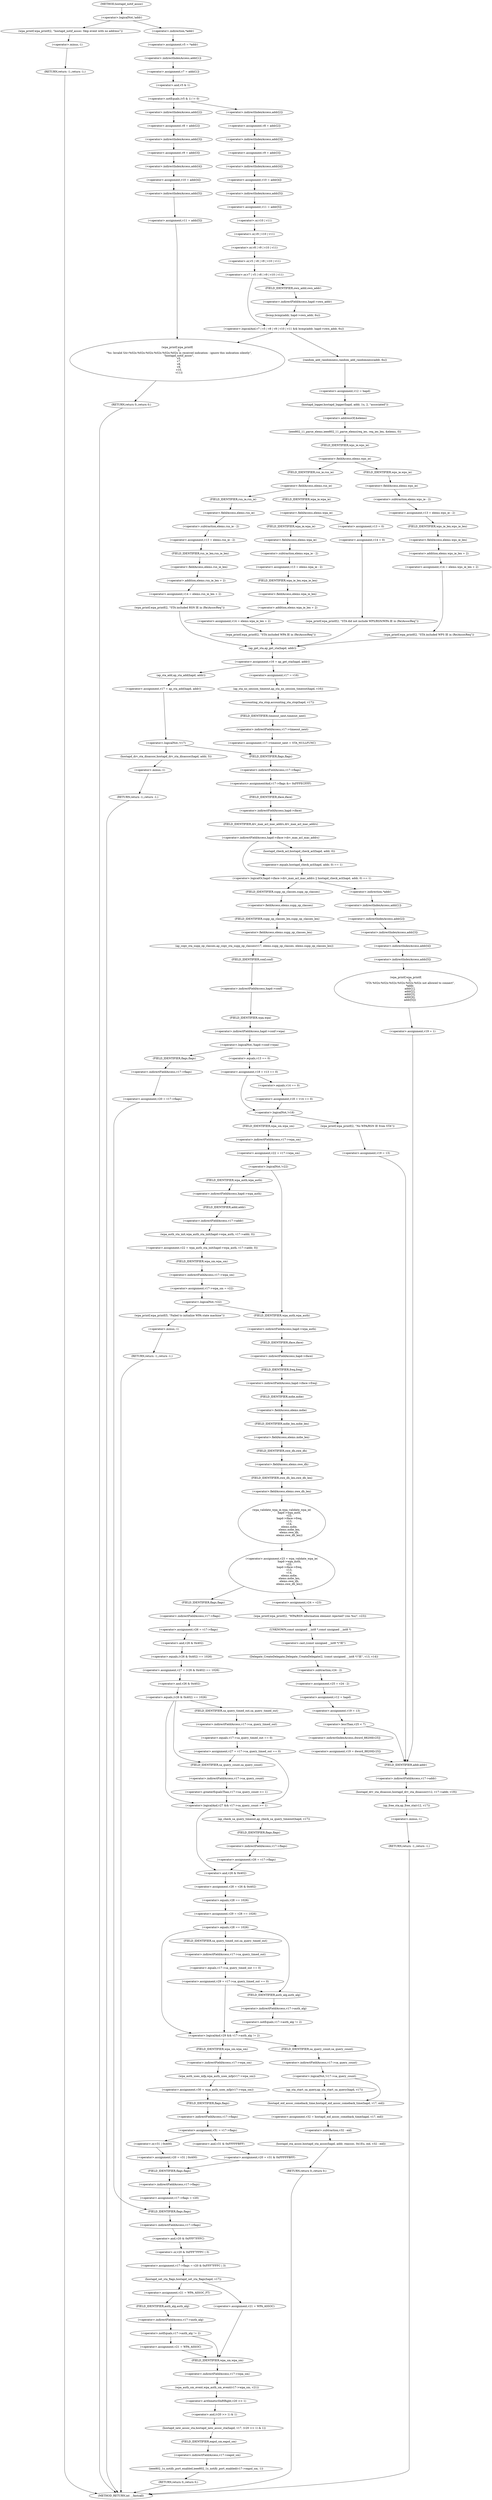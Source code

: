 digraph hostapd_notif_assoc {  
"1000165" [label = "(<operator>.logicalNot,!addr)" ]
"1000168" [label = "(wpa_printf,wpa_printf(2, \"hostapd_notif_assoc: Skip event with no address\"))" ]
"1000171" [label = "(RETURN,return -1;,return -1;)" ]
"1000172" [label = "(<operator>.minus,-1)" ]
"1000174" [label = "(<operator>.assignment,v5 = *addr)" ]
"1000176" [label = "(<operator>.indirection,*addr)" ]
"1000178" [label = "(<operator>.assignment,v7 = addr[1])" ]
"1000180" [label = "(<operator>.indirectIndexAccess,addr[1])" ]
"1000184" [label = "(<operator>.notEquals,(v5 & 1) != 0)" ]
"1000185" [label = "(<operator>.and,v5 & 1)" ]
"1000190" [label = "(<operator>.assignment,v8 = addr[2])" ]
"1000192" [label = "(<operator>.indirectIndexAccess,addr[2])" ]
"1000195" [label = "(<operator>.assignment,v9 = addr[3])" ]
"1000197" [label = "(<operator>.indirectIndexAccess,addr[3])" ]
"1000200" [label = "(<operator>.assignment,v10 = addr[4])" ]
"1000202" [label = "(<operator>.indirectIndexAccess,addr[4])" ]
"1000205" [label = "(<operator>.assignment,v11 = addr[5])" ]
"1000207" [label = "(<operator>.indirectIndexAccess,addr[5])" ]
"1000212" [label = "(<operator>.assignment,v8 = addr[2])" ]
"1000214" [label = "(<operator>.indirectIndexAccess,addr[2])" ]
"1000217" [label = "(<operator>.assignment,v9 = addr[3])" ]
"1000219" [label = "(<operator>.indirectIndexAccess,addr[3])" ]
"1000222" [label = "(<operator>.assignment,v10 = addr[4])" ]
"1000224" [label = "(<operator>.indirectIndexAccess,addr[4])" ]
"1000227" [label = "(<operator>.assignment,v11 = addr[5])" ]
"1000229" [label = "(<operator>.indirectIndexAccess,addr[5])" ]
"1000233" [label = "(<operator>.logicalAnd,v7 | v5 | v8 | v9 | v10 | v11 && bcmp(addr, hapd->own_addr, 6u))" ]
"1000234" [label = "(<operator>.or,v7 | v5 | v8 | v9 | v10 | v11)" ]
"1000236" [label = "(<operator>.or,v5 | v8 | v9 | v10 | v11)" ]
"1000238" [label = "(<operator>.or,v8 | v9 | v10 | v11)" ]
"1000240" [label = "(<operator>.or,v9 | v10 | v11)" ]
"1000242" [label = "(<operator>.or,v10 | v11)" ]
"1000245" [label = "(bcmp,bcmp(addr, hapd->own_addr, 6u))" ]
"1000247" [label = "(<operator>.indirectFieldAccess,hapd->own_addr)" ]
"1000249" [label = "(FIELD_IDENTIFIER,own_addr,own_addr)" ]
"1000252" [label = "(random_add_randomness,random_add_randomness(addr, 6u))" ]
"1000255" [label = "(<operator>.assignment,v12 = hapd)" ]
"1000258" [label = "(hostapd_logger,hostapd_logger(hapd, addr, 1u, 2, \"associated\"))" ]
"1000264" [label = "(ieee802_11_parse_elems,ieee802_11_parse_elems(req_ies, req_ies_len, &elems, 0))" ]
"1000267" [label = "(<operator>.addressOf,&elems)" ]
"1000271" [label = "(<operator>.fieldAccess,elems.wps_ie)" ]
"1000273" [label = "(FIELD_IDENTIFIER,wps_ie,wps_ie)" ]
"1000275" [label = "(<operator>.assignment,v13 = elems.wps_ie - 2)" ]
"1000277" [label = "(<operator>.subtraction,elems.wps_ie - 2)" ]
"1000278" [label = "(<operator>.fieldAccess,elems.wps_ie)" ]
"1000280" [label = "(FIELD_IDENTIFIER,wps_ie,wps_ie)" ]
"1000282" [label = "(<operator>.assignment,v14 = elems.wps_ie_len + 2)" ]
"1000284" [label = "(<operator>.addition,elems.wps_ie_len + 2)" ]
"1000285" [label = "(<operator>.fieldAccess,elems.wps_ie_len)" ]
"1000287" [label = "(FIELD_IDENTIFIER,wps_ie_len,wps_ie_len)" ]
"1000289" [label = "(wpa_printf,wpa_printf(2, \"STA included WPS IE in (Re)AssocReq\"))" ]
"1000294" [label = "(<operator>.fieldAccess,elems.rsn_ie)" ]
"1000296" [label = "(FIELD_IDENTIFIER,rsn_ie,rsn_ie)" ]
"1000298" [label = "(<operator>.assignment,v13 = elems.rsn_ie - 2)" ]
"1000300" [label = "(<operator>.subtraction,elems.rsn_ie - 2)" ]
"1000301" [label = "(<operator>.fieldAccess,elems.rsn_ie)" ]
"1000303" [label = "(FIELD_IDENTIFIER,rsn_ie,rsn_ie)" ]
"1000305" [label = "(<operator>.assignment,v14 = elems.rsn_ie_len + 2)" ]
"1000307" [label = "(<operator>.addition,elems.rsn_ie_len + 2)" ]
"1000308" [label = "(<operator>.fieldAccess,elems.rsn_ie_len)" ]
"1000310" [label = "(FIELD_IDENTIFIER,rsn_ie_len,rsn_ie_len)" ]
"1000312" [label = "(wpa_printf,wpa_printf(2, \"STA included RSN IE in (Re)AssocReq\"))" ]
"1000317" [label = "(<operator>.fieldAccess,elems.wpa_ie)" ]
"1000319" [label = "(FIELD_IDENTIFIER,wpa_ie,wpa_ie)" ]
"1000321" [label = "(<operator>.assignment,v13 = elems.wpa_ie - 2)" ]
"1000323" [label = "(<operator>.subtraction,elems.wpa_ie - 2)" ]
"1000324" [label = "(<operator>.fieldAccess,elems.wpa_ie)" ]
"1000326" [label = "(FIELD_IDENTIFIER,wpa_ie,wpa_ie)" ]
"1000328" [label = "(<operator>.assignment,v14 = elems.wpa_ie_len + 2)" ]
"1000330" [label = "(<operator>.addition,elems.wpa_ie_len + 2)" ]
"1000331" [label = "(<operator>.fieldAccess,elems.wpa_ie_len)" ]
"1000333" [label = "(FIELD_IDENTIFIER,wpa_ie_len,wpa_ie_len)" ]
"1000335" [label = "(wpa_printf,wpa_printf(2, \"STA included WPA IE in (Re)AssocReq\"))" ]
"1000340" [label = "(<operator>.assignment,v13 = 0)" ]
"1000343" [label = "(<operator>.assignment,v14 = 0)" ]
"1000346" [label = "(wpa_printf,wpa_printf(2, \"STA did not include WPS/RSN/WPA IE in (Re)AssocReq\"))" ]
"1000349" [label = "(<operator>.assignment,v16 = ap_get_sta(hapd, addr))" ]
"1000351" [label = "(ap_get_sta,ap_get_sta(hapd, addr))" ]
"1000357" [label = "(<operator>.assignment,v17 = v16)" ]
"1000360" [label = "(ap_sta_no_session_timeout,ap_sta_no_session_timeout(hapd, v16))" ]
"1000363" [label = "(accounting_sta_stop,accounting_sta_stop(hapd, v17))" ]
"1000366" [label = "(<operator>.assignment,v17->timeout_next = STA_NULLFUNC)" ]
"1000367" [label = "(<operator>.indirectFieldAccess,v17->timeout_next)" ]
"1000369" [label = "(FIELD_IDENTIFIER,timeout_next,timeout_next)" ]
"1000373" [label = "(<operator>.assignment,v17 = ap_sta_add(hapd, addr))" ]
"1000375" [label = "(ap_sta_add,ap_sta_add(hapd, addr))" ]
"1000379" [label = "(<operator>.logicalNot,!v17)" ]
"1000382" [label = "(hostapd_drv_sta_disassoc,hostapd_drv_sta_disassoc(hapd, addr, 5))" ]
"1000386" [label = "(RETURN,return -1;,return -1;)" ]
"1000387" [label = "(<operator>.minus,-1)" ]
"1000389" [label = "(<operators>.assignmentAnd,v17->flags &= 0xFFFECFFF)" ]
"1000390" [label = "(<operator>.indirectFieldAccess,v17->flags)" ]
"1000392" [label = "(FIELD_IDENTIFIER,flags,flags)" ]
"1000395" [label = "(<operator>.logicalOr,hapd->iface->drv_max_acl_mac_addrs || hostapd_check_acl(hapd, addr, 0) == 1)" ]
"1000396" [label = "(<operator>.indirectFieldAccess,hapd->iface->drv_max_acl_mac_addrs)" ]
"1000397" [label = "(<operator>.indirectFieldAccess,hapd->iface)" ]
"1000399" [label = "(FIELD_IDENTIFIER,iface,iface)" ]
"1000400" [label = "(FIELD_IDENTIFIER,drv_max_acl_mac_addrs,drv_max_acl_mac_addrs)" ]
"1000401" [label = "(<operator>.equals,hostapd_check_acl(hapd, addr, 0) == 1)" ]
"1000402" [label = "(hostapd_check_acl,hostapd_check_acl(hapd, addr, 0))" ]
"1000408" [label = "(ap_copy_sta_supp_op_classes,ap_copy_sta_supp_op_classes(v17, elems.supp_op_classes, elems.supp_op_classes_len))" ]
"1000410" [label = "(<operator>.fieldAccess,elems.supp_op_classes)" ]
"1000412" [label = "(FIELD_IDENTIFIER,supp_op_classes,supp_op_classes)" ]
"1000413" [label = "(<operator>.fieldAccess,elems.supp_op_classes_len)" ]
"1000415" [label = "(FIELD_IDENTIFIER,supp_op_classes_len,supp_op_classes_len)" ]
"1000417" [label = "(<operator>.logicalNot,!hapd->conf->wpa)" ]
"1000418" [label = "(<operator>.indirectFieldAccess,hapd->conf->wpa)" ]
"1000419" [label = "(<operator>.indirectFieldAccess,hapd->conf)" ]
"1000421" [label = "(FIELD_IDENTIFIER,conf,conf)" ]
"1000422" [label = "(FIELD_IDENTIFIER,wpa,wpa)" ]
"1000424" [label = "(<operator>.assignment,v20 = v17->flags)" ]
"1000426" [label = "(<operator>.indirectFieldAccess,v17->flags)" ]
"1000428" [label = "(FIELD_IDENTIFIER,flags,flags)" ]
"1000430" [label = "(<operator>.assignment,v18 = v13 == 0)" ]
"1000432" [label = "(<operator>.equals,v13 == 0)" ]
"1000437" [label = "(<operator>.assignment,v18 = v14 == 0)" ]
"1000439" [label = "(<operator>.equals,v14 == 0)" ]
"1000443" [label = "(<operator>.logicalNot,!v18)" ]
"1000446" [label = "(<operator>.assignment,v22 = v17->wpa_sm)" ]
"1000448" [label = "(<operator>.indirectFieldAccess,v17->wpa_sm)" ]
"1000450" [label = "(FIELD_IDENTIFIER,wpa_sm,wpa_sm)" ]
"1000452" [label = "(<operator>.logicalNot,!v22)" ]
"1000455" [label = "(<operator>.assignment,v22 = wpa_auth_sta_init(hapd->wpa_auth, v17->addr, 0))" ]
"1000457" [label = "(wpa_auth_sta_init,wpa_auth_sta_init(hapd->wpa_auth, v17->addr, 0))" ]
"1000458" [label = "(<operator>.indirectFieldAccess,hapd->wpa_auth)" ]
"1000460" [label = "(FIELD_IDENTIFIER,wpa_auth,wpa_auth)" ]
"1000461" [label = "(<operator>.indirectFieldAccess,v17->addr)" ]
"1000463" [label = "(FIELD_IDENTIFIER,addr,addr)" ]
"1000465" [label = "(<operator>.assignment,v17->wpa_sm = v22)" ]
"1000466" [label = "(<operator>.indirectFieldAccess,v17->wpa_sm)" ]
"1000468" [label = "(FIELD_IDENTIFIER,wpa_sm,wpa_sm)" ]
"1000471" [label = "(<operator>.logicalNot,!v22)" ]
"1000474" [label = "(wpa_printf,wpa_printf(5, \"Failed to initialize WPA state machine\"))" ]
"1000477" [label = "(RETURN,return -1;,return -1;)" ]
"1000478" [label = "(<operator>.minus,-1)" ]
"1000480" [label = "(<operator>.assignment,v23 = wpa_validate_wpa_ie(\n                  hapd->wpa_auth,\n                  v22,\n                  hapd->iface->freq,\n                  v13,\n                  v14,\n                  elems.mdie,\n                  elems.mdie_len,\n                  elems.owe_dh,\n                  elems.owe_dh_len))" ]
"1000482" [label = "(wpa_validate_wpa_ie,wpa_validate_wpa_ie(\n                  hapd->wpa_auth,\n                  v22,\n                  hapd->iface->freq,\n                  v13,\n                  v14,\n                  elems.mdie,\n                  elems.mdie_len,\n                  elems.owe_dh,\n                  elems.owe_dh_len))" ]
"1000483" [label = "(<operator>.indirectFieldAccess,hapd->wpa_auth)" ]
"1000485" [label = "(FIELD_IDENTIFIER,wpa_auth,wpa_auth)" ]
"1000487" [label = "(<operator>.indirectFieldAccess,hapd->iface->freq)" ]
"1000488" [label = "(<operator>.indirectFieldAccess,hapd->iface)" ]
"1000490" [label = "(FIELD_IDENTIFIER,iface,iface)" ]
"1000491" [label = "(FIELD_IDENTIFIER,freq,freq)" ]
"1000494" [label = "(<operator>.fieldAccess,elems.mdie)" ]
"1000496" [label = "(FIELD_IDENTIFIER,mdie,mdie)" ]
"1000497" [label = "(<operator>.fieldAccess,elems.mdie_len)" ]
"1000499" [label = "(FIELD_IDENTIFIER,mdie_len,mdie_len)" ]
"1000500" [label = "(<operator>.fieldAccess,elems.owe_dh)" ]
"1000502" [label = "(FIELD_IDENTIFIER,owe_dh,owe_dh)" ]
"1000503" [label = "(<operator>.fieldAccess,elems.owe_dh_len)" ]
"1000505" [label = "(FIELD_IDENTIFIER,owe_dh_len,owe_dh_len)" ]
"1000509" [label = "(<operator>.assignment,v24 = v23)" ]
"1000512" [label = "(wpa_printf,wpa_printf(2, \"WPA/RSN information element rejected? (res %u)\", v23))" ]
"1000516" [label = "(Delegate_CreateDelegate,Delegate_CreateDelegate(2, (const unsigned __int8 *)\"IE\", v13, v14))" ]
"1000518" [label = "(<operator>.cast,(const unsigned __int8 *)\"IE\")" ]
"1000519" [label = "(UNKNOWN,const unsigned __int8 *,const unsigned __int8 *)" ]
"1000523" [label = "(<operator>.assignment,v25 = v24 - 2)" ]
"1000525" [label = "(<operator>.subtraction,v24 - 2)" ]
"1000528" [label = "(<operator>.assignment,v12 = hapd)" ]
"1000531" [label = "(<operator>.assignment,v19 = 13)" ]
"1000535" [label = "(<operator>.lessThan,v25 < 7)" ]
"1000538" [label = "(<operator>.assignment,v19 = dword_88200[v25])" ]
"1000540" [label = "(<operator>.indirectIndexAccess,dword_88200[v25])" ]
"1000544" [label = "(<operator>.assignment,v26 = v17->flags)" ]
"1000546" [label = "(<operator>.indirectFieldAccess,v17->flags)" ]
"1000548" [label = "(FIELD_IDENTIFIER,flags,flags)" ]
"1000549" [label = "(<operator>.assignment,v27 = (v26 & 0x402) == 1026)" ]
"1000551" [label = "(<operator>.equals,(v26 & 0x402) == 1026)" ]
"1000552" [label = "(<operator>.and,v26 & 0x402)" ]
"1000557" [label = "(<operator>.equals,(v26 & 0x402) == 1026)" ]
"1000558" [label = "(<operator>.and,v26 & 0x402)" ]
"1000562" [label = "(<operator>.assignment,v27 = v17->sa_query_timed_out == 0)" ]
"1000564" [label = "(<operator>.equals,v17->sa_query_timed_out == 0)" ]
"1000565" [label = "(<operator>.indirectFieldAccess,v17->sa_query_timed_out)" ]
"1000567" [label = "(FIELD_IDENTIFIER,sa_query_timed_out,sa_query_timed_out)" ]
"1000570" [label = "(<operator>.logicalAnd,v27 && v17->sa_query_count >= 1)" ]
"1000572" [label = "(<operator>.greaterEqualsThan,v17->sa_query_count >= 1)" ]
"1000573" [label = "(<operator>.indirectFieldAccess,v17->sa_query_count)" ]
"1000575" [label = "(FIELD_IDENTIFIER,sa_query_count,sa_query_count)" ]
"1000578" [label = "(ap_check_sa_query_timeout,ap_check_sa_query_timeout(hapd, v17))" ]
"1000581" [label = "(<operator>.assignment,v26 = v17->flags)" ]
"1000583" [label = "(<operator>.indirectFieldAccess,v17->flags)" ]
"1000585" [label = "(FIELD_IDENTIFIER,flags,flags)" ]
"1000586" [label = "(<operator>.assignment,v28 = v26 & 0x402)" ]
"1000588" [label = "(<operator>.and,v26 & 0x402)" ]
"1000591" [label = "(<operator>.assignment,v29 = v28 == 1026)" ]
"1000593" [label = "(<operator>.equals,v28 == 1026)" ]
"1000597" [label = "(<operator>.equals,v28 == 1026)" ]
"1000600" [label = "(<operator>.assignment,v29 = v17->sa_query_timed_out == 0)" ]
"1000602" [label = "(<operator>.equals,v17->sa_query_timed_out == 0)" ]
"1000603" [label = "(<operator>.indirectFieldAccess,v17->sa_query_timed_out)" ]
"1000605" [label = "(FIELD_IDENTIFIER,sa_query_timed_out,sa_query_timed_out)" ]
"1000608" [label = "(<operator>.logicalAnd,v29 && v17->auth_alg != 2)" ]
"1000610" [label = "(<operator>.notEquals,v17->auth_alg != 2)" ]
"1000611" [label = "(<operator>.indirectFieldAccess,v17->auth_alg)" ]
"1000613" [label = "(FIELD_IDENTIFIER,auth_alg,auth_alg)" ]
"1000617" [label = "(<operator>.logicalNot,!v17->sa_query_count)" ]
"1000618" [label = "(<operator>.indirectFieldAccess,v17->sa_query_count)" ]
"1000620" [label = "(FIELD_IDENTIFIER,sa_query_count,sa_query_count)" ]
"1000621" [label = "(ap_sta_start_sa_query,ap_sta_start_sa_query(hapd, v17))" ]
"1000624" [label = "(<operator>.assignment,v32 = hostapd_eid_assoc_comeback_time(hapd, v17, eid))" ]
"1000626" [label = "(hostapd_eid_assoc_comeback_time,hostapd_eid_assoc_comeback_time(hapd, v17, eid))" ]
"1000630" [label = "(hostapd_sta_assoc,hostapd_sta_assoc(hapd, addr, reassoc, 0x1Eu, eid, v32 - eid))" ]
"1000636" [label = "(<operator>.subtraction,v32 - eid)" ]
"1000639" [label = "(RETURN,return 0;,return 0;)" ]
"1000641" [label = "(<operator>.assignment,v30 = wpa_auth_uses_mfp(v17->wpa_sm))" ]
"1000643" [label = "(wpa_auth_uses_mfp,wpa_auth_uses_mfp(v17->wpa_sm))" ]
"1000644" [label = "(<operator>.indirectFieldAccess,v17->wpa_sm)" ]
"1000646" [label = "(FIELD_IDENTIFIER,wpa_sm,wpa_sm)" ]
"1000647" [label = "(<operator>.assignment,v31 = v17->flags)" ]
"1000649" [label = "(<operator>.indirectFieldAccess,v17->flags)" ]
"1000651" [label = "(FIELD_IDENTIFIER,flags,flags)" ]
"1000654" [label = "(<operator>.assignment,v20 = v31 | 0x400)" ]
"1000656" [label = "(<operator>.or,v31 | 0x400)" ]
"1000660" [label = "(<operator>.assignment,v20 = v31 & 0xFFFFFBFF)" ]
"1000662" [label = "(<operator>.and,v31 & 0xFFFFFBFF)" ]
"1000665" [label = "(<operator>.assignment,v17->flags = v20)" ]
"1000666" [label = "(<operator>.indirectFieldAccess,v17->flags)" ]
"1000668" [label = "(FIELD_IDENTIFIER,flags,flags)" ]
"1000671" [label = "(<operator>.assignment,v17->flags = v20 & 0xFFF7FFFC | 3)" ]
"1000672" [label = "(<operator>.indirectFieldAccess,v17->flags)" ]
"1000674" [label = "(FIELD_IDENTIFIER,flags,flags)" ]
"1000675" [label = "(<operator>.or,v20 & 0xFFF7FFFC | 3)" ]
"1000676" [label = "(<operator>.and,v20 & 0xFFF7FFFC)" ]
"1000680" [label = "(hostapd_set_sta_flags,hostapd_set_sta_flags(hapd, v17))" ]
"1000686" [label = "(<operator>.assignment,v21 = WPA_ASSOC_FT)" ]
"1000690" [label = "(<operator>.notEquals,v17->auth_alg != 2)" ]
"1000691" [label = "(<operator>.indirectFieldAccess,v17->auth_alg)" ]
"1000693" [label = "(FIELD_IDENTIFIER,auth_alg,auth_alg)" ]
"1000695" [label = "(<operator>.assignment,v21 = WPA_ASSOC)" ]
"1000700" [label = "(<operator>.assignment,v21 = WPA_ASSOC)" ]
"1000703" [label = "(wpa_auth_sm_event,wpa_auth_sm_event(v17->wpa_sm, v21))" ]
"1000704" [label = "(<operator>.indirectFieldAccess,v17->wpa_sm)" ]
"1000706" [label = "(FIELD_IDENTIFIER,wpa_sm,wpa_sm)" ]
"1000708" [label = "(hostapd_new_assoc_sta,hostapd_new_assoc_sta(hapd, v17, (v20 >> 1) & 1))" ]
"1000711" [label = "(<operator>.and,(v20 >> 1) & 1)" ]
"1000712" [label = "(<operator>.arithmeticShiftRight,v20 >> 1)" ]
"1000716" [label = "(ieee802_1x_notify_port_enabled,ieee802_1x_notify_port_enabled(v17->eapol_sm, 1))" ]
"1000717" [label = "(<operator>.indirectFieldAccess,v17->eapol_sm)" ]
"1000719" [label = "(FIELD_IDENTIFIER,eapol_sm,eapol_sm)" ]
"1000721" [label = "(RETURN,return 0;,return 0;)" ]
"1000723" [label = "(wpa_printf,wpa_printf(2, \"No WPA/RSN IE from STA\"))" ]
"1000726" [label = "(<operator>.assignment,v19 = 13)" ]
"1000731" [label = "(wpa_printf,wpa_printf(\n          3,\n          \"STA %02x:%02x:%02x:%02x:%02x:%02x not allowed to connect\",\n          *addr,\n          addr[1],\n          addr[2],\n          addr[3],\n          addr[4],\n          addr[5]))" ]
"1000734" [label = "(<operator>.indirection,*addr)" ]
"1000736" [label = "(<operator>.indirectIndexAccess,addr[1])" ]
"1000739" [label = "(<operator>.indirectIndexAccess,addr[2])" ]
"1000742" [label = "(<operator>.indirectIndexAccess,addr[3])" ]
"1000745" [label = "(<operator>.indirectIndexAccess,addr[4])" ]
"1000748" [label = "(<operator>.indirectIndexAccess,addr[5])" ]
"1000751" [label = "(<operator>.assignment,v19 = 1)" ]
"1000755" [label = "(hostapd_drv_sta_disassoc,hostapd_drv_sta_disassoc(v12, v17->addr, v19))" ]
"1000757" [label = "(<operator>.indirectFieldAccess,v17->addr)" ]
"1000759" [label = "(FIELD_IDENTIFIER,addr,addr)" ]
"1000761" [label = "(ap_free_sta,ap_free_sta(v12, v17))" ]
"1000764" [label = "(RETURN,return -1;,return -1;)" ]
"1000765" [label = "(<operator>.minus,-1)" ]
"1000767" [label = "(wpa_printf,wpa_printf(\n    2,\n    \"%s: Invalid SA=%02x:%02x:%02x:%02x:%02x:%02x in received indication - ignore this indication silently\",\n    \"hostapd_notif_assoc\",\n    v5,\n    v7,\n    v8,\n    v9,\n    v10,\n    v11))" ]
"1000777" [label = "(RETURN,return 0;,return 0;)" ]
"1000129" [label = "(METHOD,hostapd_notif_assoc)" ]
"1000779" [label = "(METHOD_RETURN,int __fastcall)" ]
  "1000165" -> "1000168" 
  "1000165" -> "1000176" 
  "1000168" -> "1000172" 
  "1000171" -> "1000779" 
  "1000172" -> "1000171" 
  "1000174" -> "1000180" 
  "1000176" -> "1000174" 
  "1000178" -> "1000185" 
  "1000180" -> "1000178" 
  "1000184" -> "1000192" 
  "1000184" -> "1000214" 
  "1000185" -> "1000184" 
  "1000190" -> "1000197" 
  "1000192" -> "1000190" 
  "1000195" -> "1000202" 
  "1000197" -> "1000195" 
  "1000200" -> "1000207" 
  "1000202" -> "1000200" 
  "1000205" -> "1000767" 
  "1000207" -> "1000205" 
  "1000212" -> "1000219" 
  "1000214" -> "1000212" 
  "1000217" -> "1000224" 
  "1000219" -> "1000217" 
  "1000222" -> "1000229" 
  "1000224" -> "1000222" 
  "1000227" -> "1000242" 
  "1000229" -> "1000227" 
  "1000233" -> "1000252" 
  "1000233" -> "1000767" 
  "1000234" -> "1000233" 
  "1000234" -> "1000249" 
  "1000236" -> "1000234" 
  "1000238" -> "1000236" 
  "1000240" -> "1000238" 
  "1000242" -> "1000240" 
  "1000245" -> "1000233" 
  "1000247" -> "1000245" 
  "1000249" -> "1000247" 
  "1000252" -> "1000255" 
  "1000255" -> "1000258" 
  "1000258" -> "1000267" 
  "1000264" -> "1000273" 
  "1000267" -> "1000264" 
  "1000271" -> "1000280" 
  "1000271" -> "1000296" 
  "1000273" -> "1000271" 
  "1000275" -> "1000287" 
  "1000277" -> "1000275" 
  "1000278" -> "1000277" 
  "1000280" -> "1000278" 
  "1000282" -> "1000289" 
  "1000284" -> "1000282" 
  "1000285" -> "1000284" 
  "1000287" -> "1000285" 
  "1000289" -> "1000351" 
  "1000294" -> "1000303" 
  "1000294" -> "1000319" 
  "1000296" -> "1000294" 
  "1000298" -> "1000310" 
  "1000300" -> "1000298" 
  "1000301" -> "1000300" 
  "1000303" -> "1000301" 
  "1000305" -> "1000312" 
  "1000307" -> "1000305" 
  "1000308" -> "1000307" 
  "1000310" -> "1000308" 
  "1000312" -> "1000351" 
  "1000317" -> "1000326" 
  "1000317" -> "1000340" 
  "1000319" -> "1000317" 
  "1000321" -> "1000333" 
  "1000323" -> "1000321" 
  "1000324" -> "1000323" 
  "1000326" -> "1000324" 
  "1000328" -> "1000335" 
  "1000330" -> "1000328" 
  "1000331" -> "1000330" 
  "1000333" -> "1000331" 
  "1000335" -> "1000351" 
  "1000340" -> "1000343" 
  "1000343" -> "1000346" 
  "1000346" -> "1000351" 
  "1000349" -> "1000357" 
  "1000349" -> "1000375" 
  "1000351" -> "1000349" 
  "1000357" -> "1000360" 
  "1000360" -> "1000363" 
  "1000363" -> "1000369" 
  "1000366" -> "1000392" 
  "1000367" -> "1000366" 
  "1000369" -> "1000367" 
  "1000373" -> "1000379" 
  "1000375" -> "1000373" 
  "1000379" -> "1000382" 
  "1000379" -> "1000392" 
  "1000382" -> "1000387" 
  "1000386" -> "1000779" 
  "1000387" -> "1000386" 
  "1000389" -> "1000399" 
  "1000390" -> "1000389" 
  "1000392" -> "1000390" 
  "1000395" -> "1000412" 
  "1000395" -> "1000734" 
  "1000396" -> "1000395" 
  "1000396" -> "1000402" 
  "1000397" -> "1000400" 
  "1000399" -> "1000397" 
  "1000400" -> "1000396" 
  "1000401" -> "1000395" 
  "1000402" -> "1000401" 
  "1000408" -> "1000421" 
  "1000410" -> "1000415" 
  "1000412" -> "1000410" 
  "1000413" -> "1000408" 
  "1000415" -> "1000413" 
  "1000417" -> "1000428" 
  "1000417" -> "1000432" 
  "1000418" -> "1000417" 
  "1000419" -> "1000422" 
  "1000421" -> "1000419" 
  "1000422" -> "1000418" 
  "1000424" -> "1000674" 
  "1000426" -> "1000424" 
  "1000428" -> "1000426" 
  "1000430" -> "1000439" 
  "1000430" -> "1000443" 
  "1000432" -> "1000430" 
  "1000437" -> "1000443" 
  "1000439" -> "1000437" 
  "1000443" -> "1000450" 
  "1000443" -> "1000723" 
  "1000446" -> "1000452" 
  "1000448" -> "1000446" 
  "1000450" -> "1000448" 
  "1000452" -> "1000460" 
  "1000452" -> "1000485" 
  "1000455" -> "1000468" 
  "1000457" -> "1000455" 
  "1000458" -> "1000463" 
  "1000460" -> "1000458" 
  "1000461" -> "1000457" 
  "1000463" -> "1000461" 
  "1000465" -> "1000471" 
  "1000466" -> "1000465" 
  "1000468" -> "1000466" 
  "1000471" -> "1000474" 
  "1000471" -> "1000485" 
  "1000474" -> "1000478" 
  "1000477" -> "1000779" 
  "1000478" -> "1000477" 
  "1000480" -> "1000509" 
  "1000480" -> "1000548" 
  "1000482" -> "1000480" 
  "1000483" -> "1000490" 
  "1000485" -> "1000483" 
  "1000487" -> "1000496" 
  "1000488" -> "1000491" 
  "1000490" -> "1000488" 
  "1000491" -> "1000487" 
  "1000494" -> "1000499" 
  "1000496" -> "1000494" 
  "1000497" -> "1000502" 
  "1000499" -> "1000497" 
  "1000500" -> "1000505" 
  "1000502" -> "1000500" 
  "1000503" -> "1000482" 
  "1000505" -> "1000503" 
  "1000509" -> "1000512" 
  "1000512" -> "1000519" 
  "1000516" -> "1000525" 
  "1000518" -> "1000516" 
  "1000519" -> "1000518" 
  "1000523" -> "1000528" 
  "1000525" -> "1000523" 
  "1000528" -> "1000531" 
  "1000531" -> "1000535" 
  "1000535" -> "1000540" 
  "1000535" -> "1000759" 
  "1000538" -> "1000759" 
  "1000540" -> "1000538" 
  "1000544" -> "1000552" 
  "1000546" -> "1000544" 
  "1000548" -> "1000546" 
  "1000549" -> "1000558" 
  "1000551" -> "1000549" 
  "1000552" -> "1000551" 
  "1000557" -> "1000567" 
  "1000557" -> "1000570" 
  "1000557" -> "1000575" 
  "1000558" -> "1000557" 
  "1000562" -> "1000570" 
  "1000562" -> "1000575" 
  "1000564" -> "1000562" 
  "1000565" -> "1000564" 
  "1000567" -> "1000565" 
  "1000570" -> "1000578" 
  "1000570" -> "1000588" 
  "1000572" -> "1000570" 
  "1000573" -> "1000572" 
  "1000575" -> "1000573" 
  "1000578" -> "1000585" 
  "1000581" -> "1000588" 
  "1000583" -> "1000581" 
  "1000585" -> "1000583" 
  "1000586" -> "1000593" 
  "1000588" -> "1000586" 
  "1000591" -> "1000597" 
  "1000593" -> "1000591" 
  "1000597" -> "1000605" 
  "1000597" -> "1000608" 
  "1000597" -> "1000613" 
  "1000600" -> "1000608" 
  "1000600" -> "1000613" 
  "1000602" -> "1000600" 
  "1000603" -> "1000602" 
  "1000605" -> "1000603" 
  "1000608" -> "1000620" 
  "1000608" -> "1000646" 
  "1000610" -> "1000608" 
  "1000611" -> "1000610" 
  "1000613" -> "1000611" 
  "1000617" -> "1000621" 
  "1000617" -> "1000626" 
  "1000618" -> "1000617" 
  "1000620" -> "1000618" 
  "1000621" -> "1000626" 
  "1000624" -> "1000636" 
  "1000626" -> "1000624" 
  "1000630" -> "1000639" 
  "1000636" -> "1000630" 
  "1000639" -> "1000779" 
  "1000641" -> "1000651" 
  "1000643" -> "1000641" 
  "1000644" -> "1000643" 
  "1000646" -> "1000644" 
  "1000647" -> "1000656" 
  "1000647" -> "1000662" 
  "1000649" -> "1000647" 
  "1000651" -> "1000649" 
  "1000654" -> "1000668" 
  "1000656" -> "1000654" 
  "1000660" -> "1000668" 
  "1000662" -> "1000660" 
  "1000665" -> "1000674" 
  "1000666" -> "1000665" 
  "1000668" -> "1000666" 
  "1000671" -> "1000680" 
  "1000672" -> "1000676" 
  "1000674" -> "1000672" 
  "1000675" -> "1000671" 
  "1000676" -> "1000675" 
  "1000680" -> "1000686" 
  "1000680" -> "1000700" 
  "1000686" -> "1000693" 
  "1000690" -> "1000695" 
  "1000690" -> "1000706" 
  "1000691" -> "1000690" 
  "1000693" -> "1000691" 
  "1000695" -> "1000706" 
  "1000700" -> "1000706" 
  "1000703" -> "1000712" 
  "1000704" -> "1000703" 
  "1000706" -> "1000704" 
  "1000708" -> "1000719" 
  "1000711" -> "1000708" 
  "1000712" -> "1000711" 
  "1000716" -> "1000721" 
  "1000717" -> "1000716" 
  "1000719" -> "1000717" 
  "1000721" -> "1000779" 
  "1000723" -> "1000726" 
  "1000726" -> "1000759" 
  "1000731" -> "1000751" 
  "1000734" -> "1000736" 
  "1000736" -> "1000739" 
  "1000739" -> "1000742" 
  "1000742" -> "1000745" 
  "1000745" -> "1000748" 
  "1000748" -> "1000731" 
  "1000751" -> "1000759" 
  "1000755" -> "1000761" 
  "1000757" -> "1000755" 
  "1000759" -> "1000757" 
  "1000761" -> "1000765" 
  "1000764" -> "1000779" 
  "1000765" -> "1000764" 
  "1000767" -> "1000777" 
  "1000777" -> "1000779" 
  "1000129" -> "1000165" 
}
